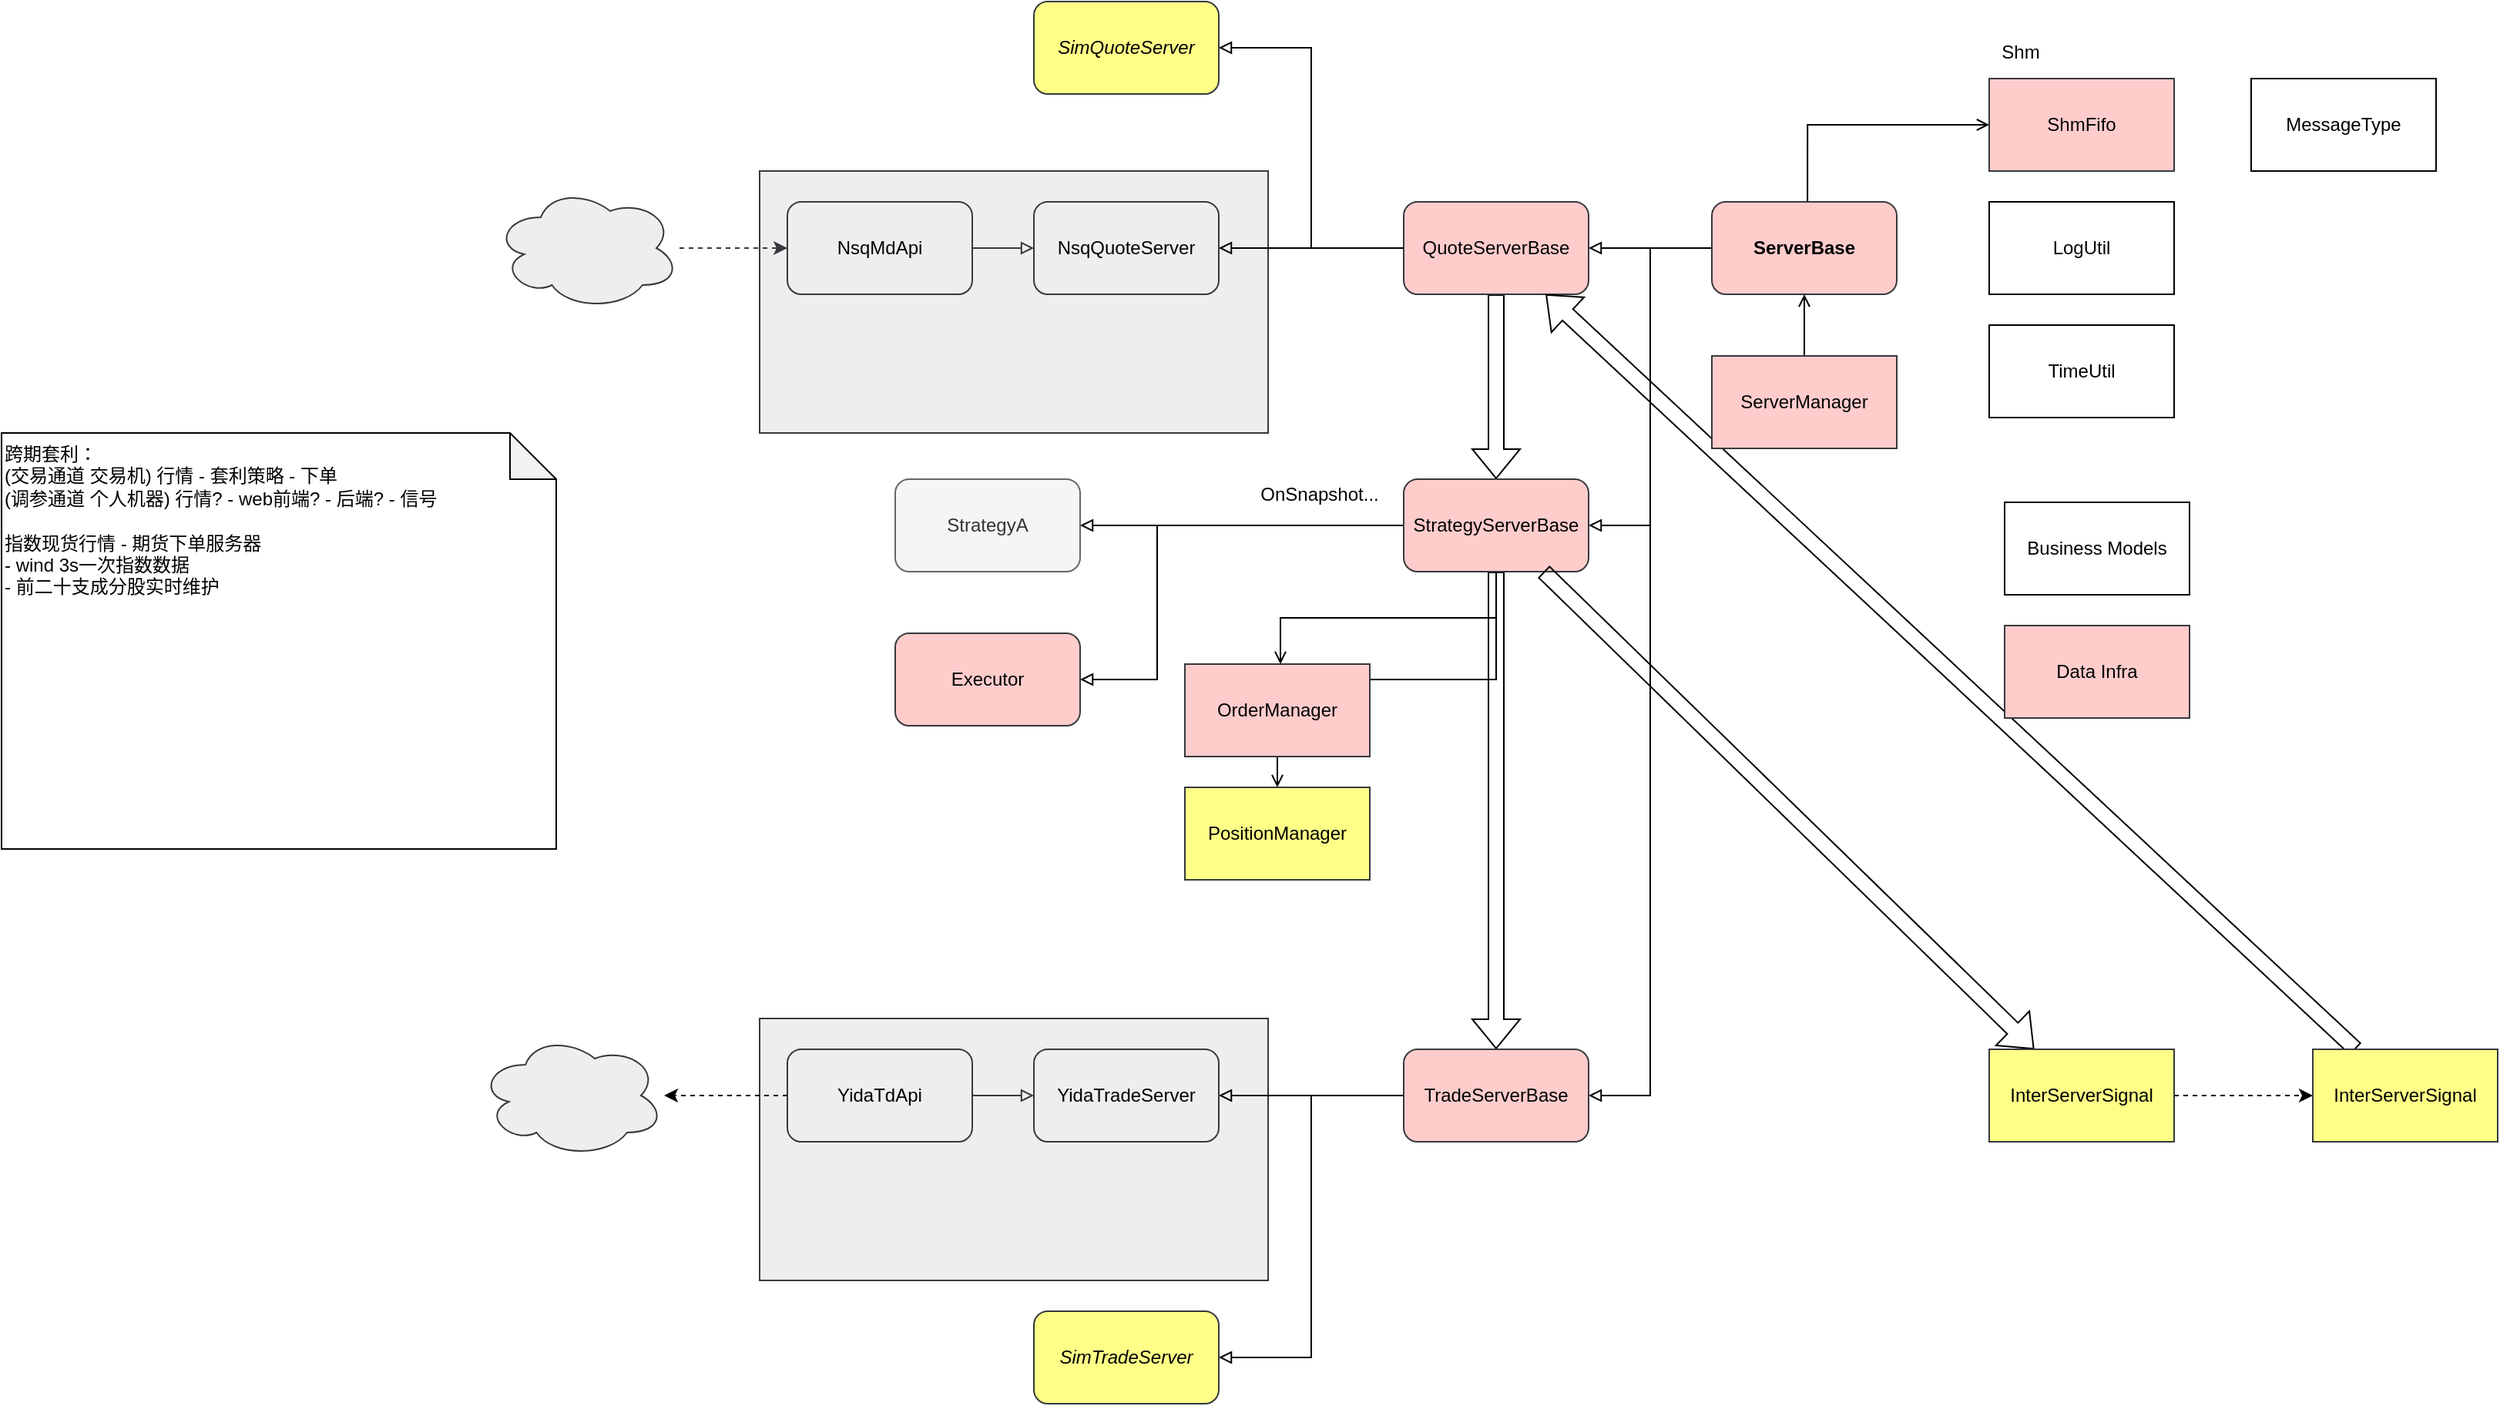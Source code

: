 <mxfile version="27.2.0" pages="2">
  <diagram name="Framework" id="izHdCFUZK2JU7I0uywET">
    <mxGraphModel dx="3437" dy="2309" grid="1" gridSize="10" guides="1" tooltips="1" connect="1" arrows="1" fold="1" page="1" pageScale="1" pageWidth="827" pageHeight="1169" math="0" shadow="0">
      <root>
        <mxCell id="0" />
        <mxCell id="1" parent="0" />
        <mxCell id="oX8QJ8v67Z4_SSj95SlL-10" value="" style="rounded=0;whiteSpace=wrap;html=1;fillColor=#eeeeee;strokeColor=#36393d;" vertex="1" parent="1">
          <mxGeometry x="-578" y="590" width="330" height="170" as="geometry" />
        </mxCell>
        <mxCell id="oX8QJ8v67Z4_SSj95SlL-44" value="" style="edgeStyle=orthogonalEdgeStyle;rounded=0;orthogonalLoop=1;jettySize=auto;html=1;dashed=1;" edge="1" parent="1" source="oX8QJ8v67Z4_SSj95SlL-12" target="oX8QJ8v67Z4_SSj95SlL-43">
          <mxGeometry relative="1" as="geometry" />
        </mxCell>
        <mxCell id="oX8QJ8v67Z4_SSj95SlL-1" value="" style="rounded=0;whiteSpace=wrap;html=1;fillColor=#eeeeee;strokeColor=#36393d;" vertex="1" parent="1">
          <mxGeometry x="-578" y="40" width="330" height="170" as="geometry" />
        </mxCell>
        <mxCell id="Np0CVXmdSU2NpfKUSfFp-4" value="ShmFifo" style="rounded=0;whiteSpace=wrap;html=1;fillColor=#ffcccc;strokeColor=#36393d;" vertex="1" parent="1">
          <mxGeometry x="220" y="-20" width="120" height="60" as="geometry" />
        </mxCell>
        <mxCell id="Np0CVXmdSU2NpfKUSfFp-17" value="" style="edgeStyle=orthogonalEdgeStyle;rounded=0;orthogonalLoop=1;jettySize=auto;html=1;endArrow=block;endFill=0;fillColor=#eeeeee;strokeColor=#36393d;" edge="1" parent="1" source="Np0CVXmdSU2NpfKUSfFp-1" target="Np0CVXmdSU2NpfKUSfFp-16">
          <mxGeometry relative="1" as="geometry" />
        </mxCell>
        <mxCell id="Np0CVXmdSU2NpfKUSfFp-1" value="NsqMdApi" style="rounded=1;whiteSpace=wrap;html=1;fillColor=#eeeeee;strokeColor=#36393d;" vertex="1" parent="1">
          <mxGeometry x="-560" y="60" width="120" height="60" as="geometry" />
        </mxCell>
        <mxCell id="Np0CVXmdSU2NpfKUSfFp-28" value="" style="edgeStyle=orthogonalEdgeStyle;rounded=0;orthogonalLoop=1;jettySize=auto;html=1;endArrow=block;endFill=0;" edge="1" parent="1" source="Np0CVXmdSU2NpfKUSfFp-14" target="Np0CVXmdSU2NpfKUSfFp-16">
          <mxGeometry relative="1" as="geometry" />
        </mxCell>
        <mxCell id="oX8QJ8v67Z4_SSj95SlL-21" style="edgeStyle=orthogonalEdgeStyle;rounded=0;orthogonalLoop=1;jettySize=auto;html=1;exitX=0.5;exitY=1;exitDx=0;exitDy=0;shape=flexArrow;" edge="1" parent="1" source="Np0CVXmdSU2NpfKUSfFp-14" target="Np0CVXmdSU2NpfKUSfFp-22">
          <mxGeometry relative="1" as="geometry" />
        </mxCell>
        <mxCell id="Np0CVXmdSU2NpfKUSfFp-14" value="QuoteServerBase" style="rounded=1;whiteSpace=wrap;html=1;fillColor=#ffcccc;strokeColor=#36393d;" vertex="1" parent="1">
          <mxGeometry x="-160" y="60" width="120" height="60" as="geometry" />
        </mxCell>
        <mxCell id="Np0CVXmdSU2NpfKUSfFp-20" value="" style="edgeStyle=orthogonalEdgeStyle;rounded=0;orthogonalLoop=1;jettySize=auto;html=1;endArrow=block;endFill=0;" edge="1" parent="1" source="Np0CVXmdSU2NpfKUSfFp-15" target="Np0CVXmdSU2NpfKUSfFp-14">
          <mxGeometry relative="1" as="geometry" />
        </mxCell>
        <mxCell id="Np0CVXmdSU2NpfKUSfFp-25" style="edgeStyle=orthogonalEdgeStyle;rounded=0;orthogonalLoop=1;jettySize=auto;html=1;endArrow=block;endFill=0;" edge="1" parent="1" source="Np0CVXmdSU2NpfKUSfFp-15" target="Np0CVXmdSU2NpfKUSfFp-22">
          <mxGeometry relative="1" as="geometry">
            <Array as="points">
              <mxPoint y="90" />
              <mxPoint y="270" />
            </Array>
          </mxGeometry>
        </mxCell>
        <mxCell id="oX8QJ8v67Z4_SSj95SlL-15" style="edgeStyle=orthogonalEdgeStyle;rounded=0;orthogonalLoop=1;jettySize=auto;html=1;endArrow=open;endFill=0;" edge="1" parent="1" target="Np0CVXmdSU2NpfKUSfFp-4">
          <mxGeometry relative="1" as="geometry">
            <mxPoint x="102.053" y="60" as="sourcePoint" />
            <mxPoint x="222" y="0.053" as="targetPoint" />
            <Array as="points">
              <mxPoint x="102" y="10" />
            </Array>
          </mxGeometry>
        </mxCell>
        <mxCell id="oX8QJ8v67Z4_SSj95SlL-17" style="edgeStyle=orthogonalEdgeStyle;rounded=0;orthogonalLoop=1;jettySize=auto;html=1;endArrow=block;endFill=0;" edge="1" parent="1" source="Np0CVXmdSU2NpfKUSfFp-15" target="Np0CVXmdSU2NpfKUSfFp-33">
          <mxGeometry relative="1" as="geometry">
            <Array as="points">
              <mxPoint y="90" />
              <mxPoint y="640" />
            </Array>
          </mxGeometry>
        </mxCell>
        <mxCell id="Np0CVXmdSU2NpfKUSfFp-15" value="ServerBase" style="rounded=1;whiteSpace=wrap;html=1;fontStyle=1;fillColor=#ffcccc;strokeColor=#36393d;" vertex="1" parent="1">
          <mxGeometry x="40" y="60" width="120" height="60" as="geometry" />
        </mxCell>
        <mxCell id="Np0CVXmdSU2NpfKUSfFp-16" value="NsqQuoteServer" style="rounded=1;whiteSpace=wrap;html=1;fillColor=#eeeeee;strokeColor=#36393d;" vertex="1" parent="1">
          <mxGeometry x="-400" y="60" width="120" height="60" as="geometry" />
        </mxCell>
        <mxCell id="Np0CVXmdSU2NpfKUSfFp-27" value="" style="edgeStyle=orthogonalEdgeStyle;rounded=0;orthogonalLoop=1;jettySize=auto;html=1;endArrow=block;endFill=0;" edge="1" parent="1" source="Np0CVXmdSU2NpfKUSfFp-22" target="Np0CVXmdSU2NpfKUSfFp-24">
          <mxGeometry relative="1" as="geometry" />
        </mxCell>
        <mxCell id="Np0CVXmdSU2NpfKUSfFp-32" style="edgeStyle=orthogonalEdgeStyle;rounded=0;orthogonalLoop=1;jettySize=auto;html=1;endArrow=block;endFill=0;" edge="1" parent="1" source="Np0CVXmdSU2NpfKUSfFp-22" target="Np0CVXmdSU2NpfKUSfFp-30">
          <mxGeometry relative="1" as="geometry">
            <Array as="points">
              <mxPoint x="-320" y="270" />
              <mxPoint x="-320" y="370" />
            </Array>
          </mxGeometry>
        </mxCell>
        <mxCell id="oX8QJ8v67Z4_SSj95SlL-20" value="" style="edgeStyle=orthogonalEdgeStyle;rounded=0;orthogonalLoop=1;jettySize=auto;html=1;endArrow=open;endFill=0;" edge="1" parent="1" source="Np0CVXmdSU2NpfKUSfFp-22" target="oX8QJ8v67Z4_SSj95SlL-7">
          <mxGeometry relative="1" as="geometry">
            <Array as="points">
              <mxPoint x="-100" y="330" />
              <mxPoint x="-240" y="330" />
            </Array>
          </mxGeometry>
        </mxCell>
        <mxCell id="oX8QJ8v67Z4_SSj95SlL-22" style="edgeStyle=orthogonalEdgeStyle;rounded=0;orthogonalLoop=1;jettySize=auto;html=1;exitX=0.5;exitY=1;exitDx=0;exitDy=0;shape=flexArrow;" edge="1" parent="1" source="Np0CVXmdSU2NpfKUSfFp-22" target="Np0CVXmdSU2NpfKUSfFp-33">
          <mxGeometry relative="1" as="geometry">
            <mxPoint x="-100" y="470" as="targetPoint" />
          </mxGeometry>
        </mxCell>
        <mxCell id="oX8QJ8v67Z4_SSj95SlL-40" style="edgeStyle=orthogonalEdgeStyle;rounded=0;orthogonalLoop=1;jettySize=auto;html=1;exitX=0.5;exitY=1;exitDx=0;exitDy=0;endArrow=open;endFill=0;" edge="1" parent="1" source="Np0CVXmdSU2NpfKUSfFp-22" target="oX8QJ8v67Z4_SSj95SlL-39">
          <mxGeometry relative="1" as="geometry" />
        </mxCell>
        <mxCell id="Np0CVXmdSU2NpfKUSfFp-22" value="StrategyServerBase" style="rounded=1;whiteSpace=wrap;html=1;fillColor=#ffcccc;strokeColor=#36393d;" vertex="1" parent="1">
          <mxGeometry x="-160" y="240" width="120" height="60" as="geometry" />
        </mxCell>
        <mxCell id="Np0CVXmdSU2NpfKUSfFp-23" value="LogUtil" style="rounded=0;whiteSpace=wrap;html=1;" vertex="1" parent="1">
          <mxGeometry x="220" y="60" width="120" height="60" as="geometry" />
        </mxCell>
        <mxCell id="Np0CVXmdSU2NpfKUSfFp-24" value="StrategyA" style="rounded=1;whiteSpace=wrap;html=1;fillColor=#f5f5f5;strokeColor=#666666;fontColor=#333333;" vertex="1" parent="1">
          <mxGeometry x="-490" y="240" width="120" height="60" as="geometry" />
        </mxCell>
        <mxCell id="Np0CVXmdSU2NpfKUSfFp-30" value="Executor" style="rounded=1;whiteSpace=wrap;html=1;fillColor=#ffcccc;strokeColor=#36393d;" vertex="1" parent="1">
          <mxGeometry x="-490" y="340" width="120" height="60" as="geometry" />
        </mxCell>
        <mxCell id="oX8QJ8v67Z4_SSj95SlL-14" style="edgeStyle=orthogonalEdgeStyle;rounded=0;orthogonalLoop=1;jettySize=auto;html=1;endArrow=block;endFill=0;" edge="1" parent="1" source="Np0CVXmdSU2NpfKUSfFp-33" target="oX8QJ8v67Z4_SSj95SlL-13">
          <mxGeometry relative="1" as="geometry" />
        </mxCell>
        <mxCell id="oX8QJ8v67Z4_SSj95SlL-19" style="edgeStyle=orthogonalEdgeStyle;rounded=0;orthogonalLoop=1;jettySize=auto;html=1;endArrow=block;endFill=0;" edge="1" parent="1" source="Np0CVXmdSU2NpfKUSfFp-33" target="oX8QJ8v67Z4_SSj95SlL-18">
          <mxGeometry relative="1" as="geometry">
            <Array as="points">
              <mxPoint x="-220" y="640" />
              <mxPoint x="-220" y="810" />
            </Array>
          </mxGeometry>
        </mxCell>
        <mxCell id="oX8QJ8v67Z4_SSj95SlL-38" style="rounded=0;orthogonalLoop=1;jettySize=auto;html=1;shape=flexArrow;" edge="1" parent="1" source="Np0CVXmdSU2NpfKUSfFp-22" target="oX8QJ8v67Z4_SSj95SlL-6">
          <mxGeometry relative="1" as="geometry" />
        </mxCell>
        <mxCell id="Np0CVXmdSU2NpfKUSfFp-33" value="TradeServerBase" style="rounded=1;whiteSpace=wrap;html=1;fillColor=#ffcccc;strokeColor=#36393d;" vertex="1" parent="1">
          <mxGeometry x="-160" y="610" width="120" height="60" as="geometry" />
        </mxCell>
        <mxCell id="Np0CVXmdSU2NpfKUSfFp-36" value="跨期套利：&lt;div&gt;(交易通道 交易机) 行情 - 套利策略 - 下单&lt;/div&gt;&lt;div&gt;(调参通道 个人机器) 行情? - web前端? - 后端? - 信号&lt;/div&gt;&lt;div&gt;&lt;br&gt;&lt;/div&gt;&lt;div&gt;指数现货行情 - 期货下单服务器&lt;/div&gt;&lt;div&gt;- wind 3s一次指数数据&lt;/div&gt;&lt;div&gt;- 前二十支成分股实时维护&lt;/div&gt;" style="shape=note;whiteSpace=wrap;html=1;align=left;backgroundOutline=1;darkOpacity=0.05;verticalAlign=top;" vertex="1" parent="1">
          <mxGeometry x="-1070" y="210" width="360" height="270" as="geometry" />
        </mxCell>
        <mxCell id="oX8QJ8v67Z4_SSj95SlL-3" value="SimQuoteServer" style="rounded=1;whiteSpace=wrap;html=1;fillColor=#ffff88;strokeColor=#36393d;fontStyle=2" vertex="1" parent="1">
          <mxGeometry x="-400" y="-70" width="120" height="60" as="geometry" />
        </mxCell>
        <mxCell id="oX8QJ8v67Z4_SSj95SlL-4" value="" style="edgeStyle=orthogonalEdgeStyle;rounded=0;orthogonalLoop=1;jettySize=auto;html=1;endArrow=block;endFill=0;" edge="1" parent="1" source="Np0CVXmdSU2NpfKUSfFp-14" target="oX8QJ8v67Z4_SSj95SlL-3">
          <mxGeometry relative="1" as="geometry">
            <mxPoint x="-20" y="-110" as="sourcePoint" />
            <mxPoint x="-140" y="-110" as="targetPoint" />
            <Array as="points">
              <mxPoint x="-220" y="90" />
              <mxPoint x="-220" y="-40" />
            </Array>
          </mxGeometry>
        </mxCell>
        <mxCell id="oX8QJ8v67Z4_SSj95SlL-42" style="rounded=0;orthogonalLoop=1;jettySize=auto;html=1;shape=flexArrow;" edge="1" parent="1" source="oX8QJ8v67Z4_SSj95SlL-45" target="Np0CVXmdSU2NpfKUSfFp-14">
          <mxGeometry relative="1" as="geometry" />
        </mxCell>
        <mxCell id="oX8QJ8v67Z4_SSj95SlL-46" value="" style="edgeStyle=orthogonalEdgeStyle;rounded=0;orthogonalLoop=1;jettySize=auto;html=1;dashed=1;" edge="1" parent="1" source="oX8QJ8v67Z4_SSj95SlL-6" target="oX8QJ8v67Z4_SSj95SlL-45">
          <mxGeometry relative="1" as="geometry" />
        </mxCell>
        <mxCell id="oX8QJ8v67Z4_SSj95SlL-6" value="InterServerSignal" style="rounded=0;whiteSpace=wrap;html=1;fillColor=#ffff88;strokeColor=#36393d;" vertex="1" parent="1">
          <mxGeometry x="220" y="610" width="120" height="60" as="geometry" />
        </mxCell>
        <mxCell id="oX8QJ8v67Z4_SSj95SlL-7" value="OrderManager" style="rounded=0;whiteSpace=wrap;html=1;fillColor=#ffcccc;strokeColor=#36393d;" vertex="1" parent="1">
          <mxGeometry x="-302" y="360" width="120" height="60" as="geometry" />
        </mxCell>
        <mxCell id="oX8QJ8v67Z4_SSj95SlL-11" value="" style="edgeStyle=orthogonalEdgeStyle;rounded=0;orthogonalLoop=1;jettySize=auto;html=1;endArrow=block;endFill=0;fillColor=#eeeeee;strokeColor=#36393d;" edge="1" source="oX8QJ8v67Z4_SSj95SlL-12" target="oX8QJ8v67Z4_SSj95SlL-13" parent="1">
          <mxGeometry relative="1" as="geometry" />
        </mxCell>
        <mxCell id="oX8QJ8v67Z4_SSj95SlL-12" value="YidaTdApi" style="rounded=1;whiteSpace=wrap;html=1;fillColor=#eeeeee;strokeColor=#36393d;" vertex="1" parent="1">
          <mxGeometry x="-560" y="610" width="120" height="60" as="geometry" />
        </mxCell>
        <mxCell id="oX8QJ8v67Z4_SSj95SlL-13" value="YidaTradeServer" style="rounded=1;whiteSpace=wrap;html=1;fillColor=#eeeeee;strokeColor=#36393d;" vertex="1" parent="1">
          <mxGeometry x="-400" y="610" width="120" height="60" as="geometry" />
        </mxCell>
        <mxCell id="oX8QJ8v67Z4_SSj95SlL-18" value="SimTradeServer" style="rounded=1;whiteSpace=wrap;html=1;fillColor=#ffff88;strokeColor=#36393d;fontStyle=2" vertex="1" parent="1">
          <mxGeometry x="-400" y="780" width="120" height="60" as="geometry" />
        </mxCell>
        <mxCell id="oX8QJ8v67Z4_SSj95SlL-25" value="" style="edgeStyle=orthogonalEdgeStyle;rounded=0;orthogonalLoop=1;jettySize=auto;html=1;endArrow=open;endFill=0;" edge="1" parent="1" source="oX8QJ8v67Z4_SSj95SlL-24" target="Np0CVXmdSU2NpfKUSfFp-15">
          <mxGeometry relative="1" as="geometry" />
        </mxCell>
        <mxCell id="oX8QJ8v67Z4_SSj95SlL-24" value="ServerManager" style="rounded=0;whiteSpace=wrap;html=1;fillColor=#ffcccc;strokeColor=#36393d;" vertex="1" parent="1">
          <mxGeometry x="40" y="160" width="120" height="60" as="geometry" />
        </mxCell>
        <mxCell id="oX8QJ8v67Z4_SSj95SlL-28" value="" style="edgeStyle=orthogonalEdgeStyle;rounded=0;orthogonalLoop=1;jettySize=auto;html=1;fillColor=#eeeeee;strokeColor=#36393d;dashed=1;" edge="1" parent="1" source="oX8QJ8v67Z4_SSj95SlL-27" target="Np0CVXmdSU2NpfKUSfFp-1">
          <mxGeometry relative="1" as="geometry" />
        </mxCell>
        <mxCell id="oX8QJ8v67Z4_SSj95SlL-27" value="" style="ellipse;shape=cloud;whiteSpace=wrap;html=1;fillColor=#eeeeee;strokeColor=#36393d;" vertex="1" parent="1">
          <mxGeometry x="-750" y="50" width="120" height="80" as="geometry" />
        </mxCell>
        <mxCell id="oX8QJ8v67Z4_SSj95SlL-29" value="Business Models" style="rounded=0;whiteSpace=wrap;html=1;" vertex="1" parent="1">
          <mxGeometry x="230" y="255" width="120" height="60" as="geometry" />
        </mxCell>
        <mxCell id="oX8QJ8v67Z4_SSj95SlL-30" value="Data Infra" style="rounded=0;whiteSpace=wrap;html=1;fillColor=#ffcccc;strokeColor=#36393d;" vertex="1" parent="1">
          <mxGeometry x="230" y="335" width="120" height="60" as="geometry" />
        </mxCell>
        <mxCell id="oX8QJ8v67Z4_SSj95SlL-34" value="MessageType" style="rounded=0;whiteSpace=wrap;html=1;" vertex="1" parent="1">
          <mxGeometry x="390" y="-20" width="120" height="60" as="geometry" />
        </mxCell>
        <mxCell id="oX8QJ8v67Z4_SSj95SlL-35" value="OnSnapshot..." style="text;html=1;align=center;verticalAlign=middle;resizable=0;points=[];autosize=1;strokeColor=none;fillColor=none;" vertex="1" parent="1">
          <mxGeometry x="-265" y="235" width="100" height="30" as="geometry" />
        </mxCell>
        <mxCell id="oX8QJ8v67Z4_SSj95SlL-39" value="PositionManager" style="rounded=0;whiteSpace=wrap;html=1;fillColor=#ffff88;strokeColor=#36393d;" vertex="1" parent="1">
          <mxGeometry x="-302" y="440" width="120" height="60" as="geometry" />
        </mxCell>
        <mxCell id="oX8QJ8v67Z4_SSj95SlL-41" value="Shm" style="text;html=1;align=center;verticalAlign=middle;resizable=0;points=[];autosize=1;strokeColor=none;fillColor=none;" vertex="1" parent="1">
          <mxGeometry x="215" y="-52" width="50" height="30" as="geometry" />
        </mxCell>
        <mxCell id="oX8QJ8v67Z4_SSj95SlL-43" value="" style="ellipse;shape=cloud;whiteSpace=wrap;html=1;fillColor=#eeeeee;strokeColor=#36393d;" vertex="1" parent="1">
          <mxGeometry x="-760" y="600" width="120" height="80" as="geometry" />
        </mxCell>
        <mxCell id="oX8QJ8v67Z4_SSj95SlL-45" value="InterServerSignal" style="rounded=0;whiteSpace=wrap;html=1;fillColor=#ffff88;strokeColor=#36393d;" vertex="1" parent="1">
          <mxGeometry x="430" y="610" width="120" height="60" as="geometry" />
        </mxCell>
        <mxCell id="KkvAkN_Q9vo7Hp4z4sSe-1" value="TimeUtil" style="rounded=0;whiteSpace=wrap;html=1;" vertex="1" parent="1">
          <mxGeometry x="220" y="140" width="120" height="60" as="geometry" />
        </mxCell>
      </root>
    </mxGraphModel>
  </diagram>
  <diagram id="_z2y7YqMUHIQpGYz76A4" name="股指套利">
    <mxGraphModel dx="1773" dy="644" grid="1" gridSize="10" guides="1" tooltips="1" connect="1" arrows="1" fold="1" page="1" pageScale="1" pageWidth="827" pageHeight="1169" math="0" shadow="0">
      <root>
        <mxCell id="0" />
        <mxCell id="1" parent="0" />
        <mxCell id="KyFD5nglN-JNJynjyuf0-22" value="" style="rounded=0;whiteSpace=wrap;html=1;fillColor=#eeeeee;strokeColor=#36393d;" vertex="1" parent="1">
          <mxGeometry x="-10" y="280" width="340" height="180" as="geometry" />
        </mxCell>
        <mxCell id="KyFD5nglN-JNJynjyuf0-18" value="" style="rounded=0;whiteSpace=wrap;html=1;fillColor=#eeeeee;strokeColor=#36393d;" vertex="1" parent="1">
          <mxGeometry x="-10" y="90" width="340" height="160" as="geometry" />
        </mxCell>
        <mxCell id="KyFD5nglN-JNJynjyuf0-12" value="行情" style="rounded=0;whiteSpace=wrap;html=1;" vertex="1" parent="1">
          <mxGeometry x="40" y="140" width="120" height="60" as="geometry" />
        </mxCell>
        <mxCell id="KyFD5nglN-JNJynjyuf0-17" value="" style="edgeStyle=orthogonalEdgeStyle;rounded=0;orthogonalLoop=1;jettySize=auto;html=1;startArrow=block;shape=flexArrow;" edge="1" parent="1" source="KyFD5nglN-JNJynjyuf0-13" target="KyFD5nglN-JNJynjyuf0-14">
          <mxGeometry relative="1" as="geometry" />
        </mxCell>
        <mxCell id="KyFD5nglN-JNJynjyuf0-24" style="edgeStyle=orthogonalEdgeStyle;rounded=0;orthogonalLoop=1;jettySize=auto;html=1;exitX=0.5;exitY=1;exitDx=0;exitDy=0;shape=flexArrow;" edge="1" parent="1" source="KyFD5nglN-JNJynjyuf0-13" target="KyFD5nglN-JNJynjyuf0-16">
          <mxGeometry relative="1" as="geometry" />
        </mxCell>
        <mxCell id="KyFD5nglN-JNJynjyuf0-13" value="后端" style="rounded=0;whiteSpace=wrap;html=1;" vertex="1" parent="1">
          <mxGeometry x="160" y="140" width="120" height="60" as="geometry" />
        </mxCell>
        <mxCell id="KyFD5nglN-JNJynjyuf0-14" value="网页前端" style="rounded=0;whiteSpace=wrap;html=1;" vertex="1" parent="1">
          <mxGeometry x="440" y="140" width="120" height="60" as="geometry" />
        </mxCell>
        <mxCell id="KyFD5nglN-JNJynjyuf0-16" value="trader" style="rounded=0;whiteSpace=wrap;html=1;" vertex="1" parent="1">
          <mxGeometry x="160" y="340" width="120" height="60" as="geometry" />
        </mxCell>
        <mxCell id="KyFD5nglN-JNJynjyuf0-19" value="本地服务器" style="text;html=1;align=center;verticalAlign=middle;resizable=0;points=[];autosize=1;strokeColor=none;fillColor=none;" vertex="1" parent="1">
          <mxGeometry x="-10" y="90" width="80" height="30" as="geometry" />
        </mxCell>
        <mxCell id="KyFD5nglN-JNJynjyuf0-20" value="PC" style="text;html=1;align=center;verticalAlign=middle;resizable=0;points=[];autosize=1;strokeColor=none;fillColor=none;" vertex="1" parent="1">
          <mxGeometry x="440" y="110" width="40" height="30" as="geometry" />
        </mxCell>
        <mxCell id="KyFD5nglN-JNJynjyuf0-23" value="下单服务器" style="text;html=1;align=center;verticalAlign=middle;resizable=0;points=[];autosize=1;strokeColor=none;fillColor=none;" vertex="1" parent="1">
          <mxGeometry x="-10" y="280" width="80" height="30" as="geometry" />
        </mxCell>
      </root>
    </mxGraphModel>
  </diagram>
</mxfile>
